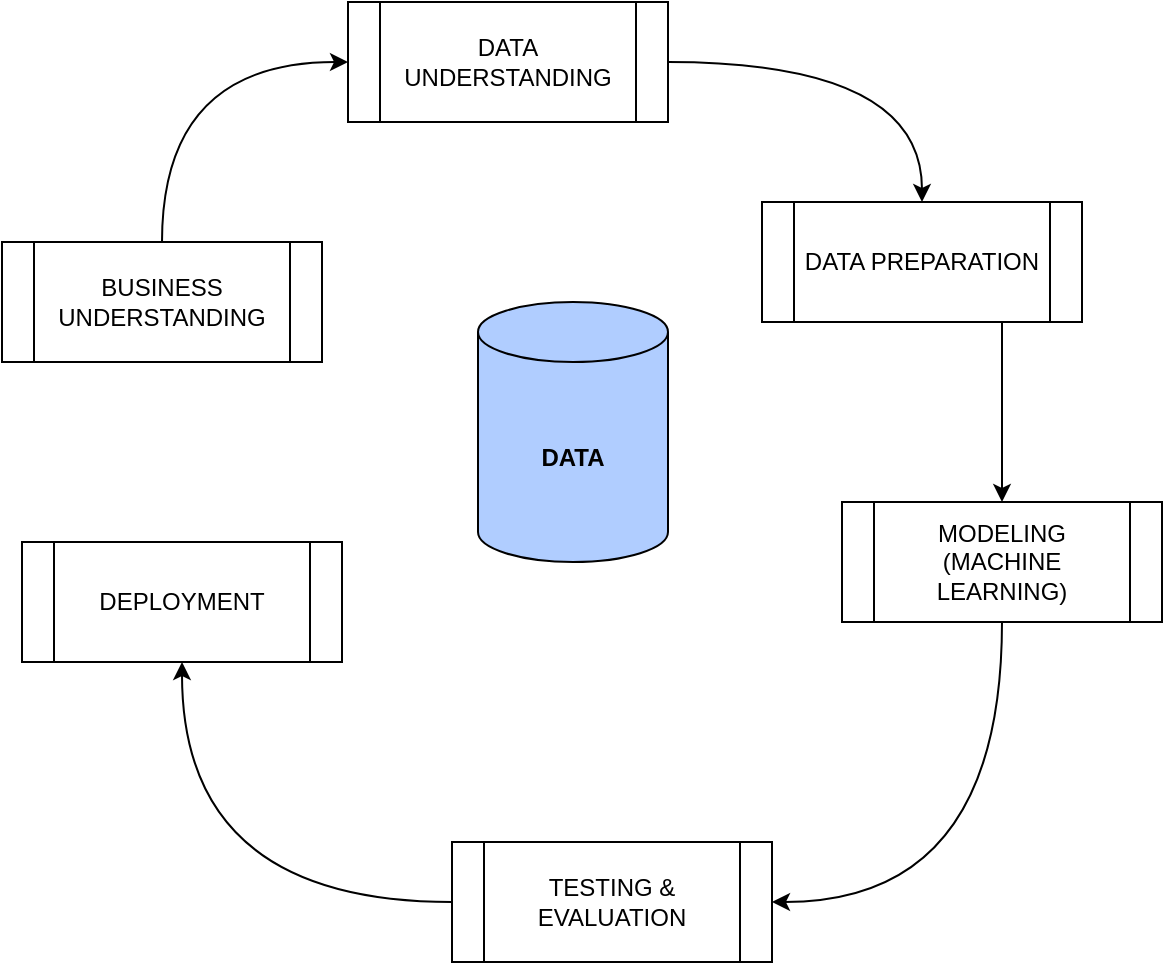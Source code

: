 <mxfile version="16.5.1" type="device"><diagram id="7GK2Kh0xlbJ6OowCUxwt" name="Page-1"><mxGraphModel dx="1186" dy="725" grid="1" gridSize="10" guides="1" tooltips="1" connect="1" arrows="1" fold="1" page="1" pageScale="1" pageWidth="850" pageHeight="1100" math="0" shadow="0"><root><mxCell id="0"/><mxCell id="1" parent="0"/><mxCell id="ieo2EuudaDkntC-IwoEs-1" value="&lt;b&gt;DATA&lt;/b&gt;" style="shape=cylinder3;whiteSpace=wrap;html=1;boundedLbl=1;backgroundOutline=1;size=15;fillColor=#B0CDFF;" vertex="1" parent="1"><mxGeometry x="378" y="250" width="95" height="130" as="geometry"/></mxCell><mxCell id="ieo2EuudaDkntC-IwoEs-9" style="edgeStyle=orthogonalEdgeStyle;rounded=0;orthogonalLoop=1;jettySize=auto;html=1;exitX=0.5;exitY=0;exitDx=0;exitDy=0;entryX=0;entryY=0.5;entryDx=0;entryDy=0;curved=1;" edge="1" parent="1" source="ieo2EuudaDkntC-IwoEs-2" target="ieo2EuudaDkntC-IwoEs-6"><mxGeometry relative="1" as="geometry"/></mxCell><mxCell id="ieo2EuudaDkntC-IwoEs-2" value="BUSINESS UNDERSTANDING" style="shape=process;whiteSpace=wrap;html=1;backgroundOutline=1;" vertex="1" parent="1"><mxGeometry x="140" y="220" width="160" height="60" as="geometry"/></mxCell><mxCell id="ieo2EuudaDkntC-IwoEs-15" style="edgeStyle=orthogonalEdgeStyle;curved=1;rounded=0;orthogonalLoop=1;jettySize=auto;html=1;exitX=0;exitY=0.5;exitDx=0;exitDy=0;entryX=0.5;entryY=1;entryDx=0;entryDy=0;" edge="1" parent="1" source="ieo2EuudaDkntC-IwoEs-3" target="ieo2EuudaDkntC-IwoEs-7"><mxGeometry relative="1" as="geometry"/></mxCell><mxCell id="ieo2EuudaDkntC-IwoEs-3" value="TESTING &amp;amp; EVALUATION" style="shape=process;whiteSpace=wrap;html=1;backgroundOutline=1;" vertex="1" parent="1"><mxGeometry x="365" y="520" width="160" height="60" as="geometry"/></mxCell><mxCell id="ieo2EuudaDkntC-IwoEs-14" style="edgeStyle=orthogonalEdgeStyle;curved=1;rounded=0;orthogonalLoop=1;jettySize=auto;html=1;exitX=0.5;exitY=1;exitDx=0;exitDy=0;entryX=1;entryY=0.5;entryDx=0;entryDy=0;" edge="1" parent="1" source="ieo2EuudaDkntC-IwoEs-4" target="ieo2EuudaDkntC-IwoEs-3"><mxGeometry relative="1" as="geometry"/></mxCell><mxCell id="ieo2EuudaDkntC-IwoEs-4" value="MODELING (MACHINE LEARNING)" style="shape=process;whiteSpace=wrap;html=1;backgroundOutline=1;" vertex="1" parent="1"><mxGeometry x="560" y="350" width="160" height="60" as="geometry"/></mxCell><mxCell id="ieo2EuudaDkntC-IwoEs-13" style="edgeStyle=orthogonalEdgeStyle;curved=1;rounded=0;orthogonalLoop=1;jettySize=auto;html=1;exitX=0.75;exitY=1;exitDx=0;exitDy=0;" edge="1" parent="1" source="ieo2EuudaDkntC-IwoEs-5" target="ieo2EuudaDkntC-IwoEs-4"><mxGeometry relative="1" as="geometry"/></mxCell><mxCell id="ieo2EuudaDkntC-IwoEs-5" value="DATA PREPARATION" style="shape=process;whiteSpace=wrap;html=1;backgroundOutline=1;" vertex="1" parent="1"><mxGeometry x="520" y="200" width="160" height="60" as="geometry"/></mxCell><mxCell id="ieo2EuudaDkntC-IwoEs-11" style="edgeStyle=orthogonalEdgeStyle;curved=1;rounded=0;orthogonalLoop=1;jettySize=auto;html=1;exitX=1;exitY=0.5;exitDx=0;exitDy=0;" edge="1" parent="1" source="ieo2EuudaDkntC-IwoEs-6" target="ieo2EuudaDkntC-IwoEs-5"><mxGeometry relative="1" as="geometry"/></mxCell><mxCell id="ieo2EuudaDkntC-IwoEs-6" value="DATA UNDERSTANDING" style="shape=process;whiteSpace=wrap;html=1;backgroundOutline=1;" vertex="1" parent="1"><mxGeometry x="313" y="100" width="160" height="60" as="geometry"/></mxCell><mxCell id="ieo2EuudaDkntC-IwoEs-7" value="DEPLOYMENT" style="shape=process;whiteSpace=wrap;html=1;backgroundOutline=1;" vertex="1" parent="1"><mxGeometry x="150" y="370" width="160" height="60" as="geometry"/></mxCell></root></mxGraphModel></diagram></mxfile>